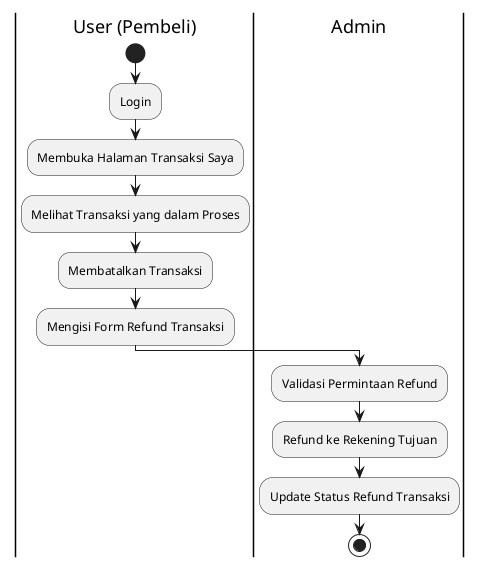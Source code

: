 @startuml

|User (Pembeli)|

start

:Login;
:Membuka Halaman Transaksi Saya;
:Melihat Transaksi yang dalam Proses;
:Membatalkan Transaksi;
:Mengisi Form Refund Transaksi;

|Admin|
:Validasi Permintaan Refund;
:Refund ke Rekening Tujuan;
:Update Status Refund Transaksi;

stop


@enduml